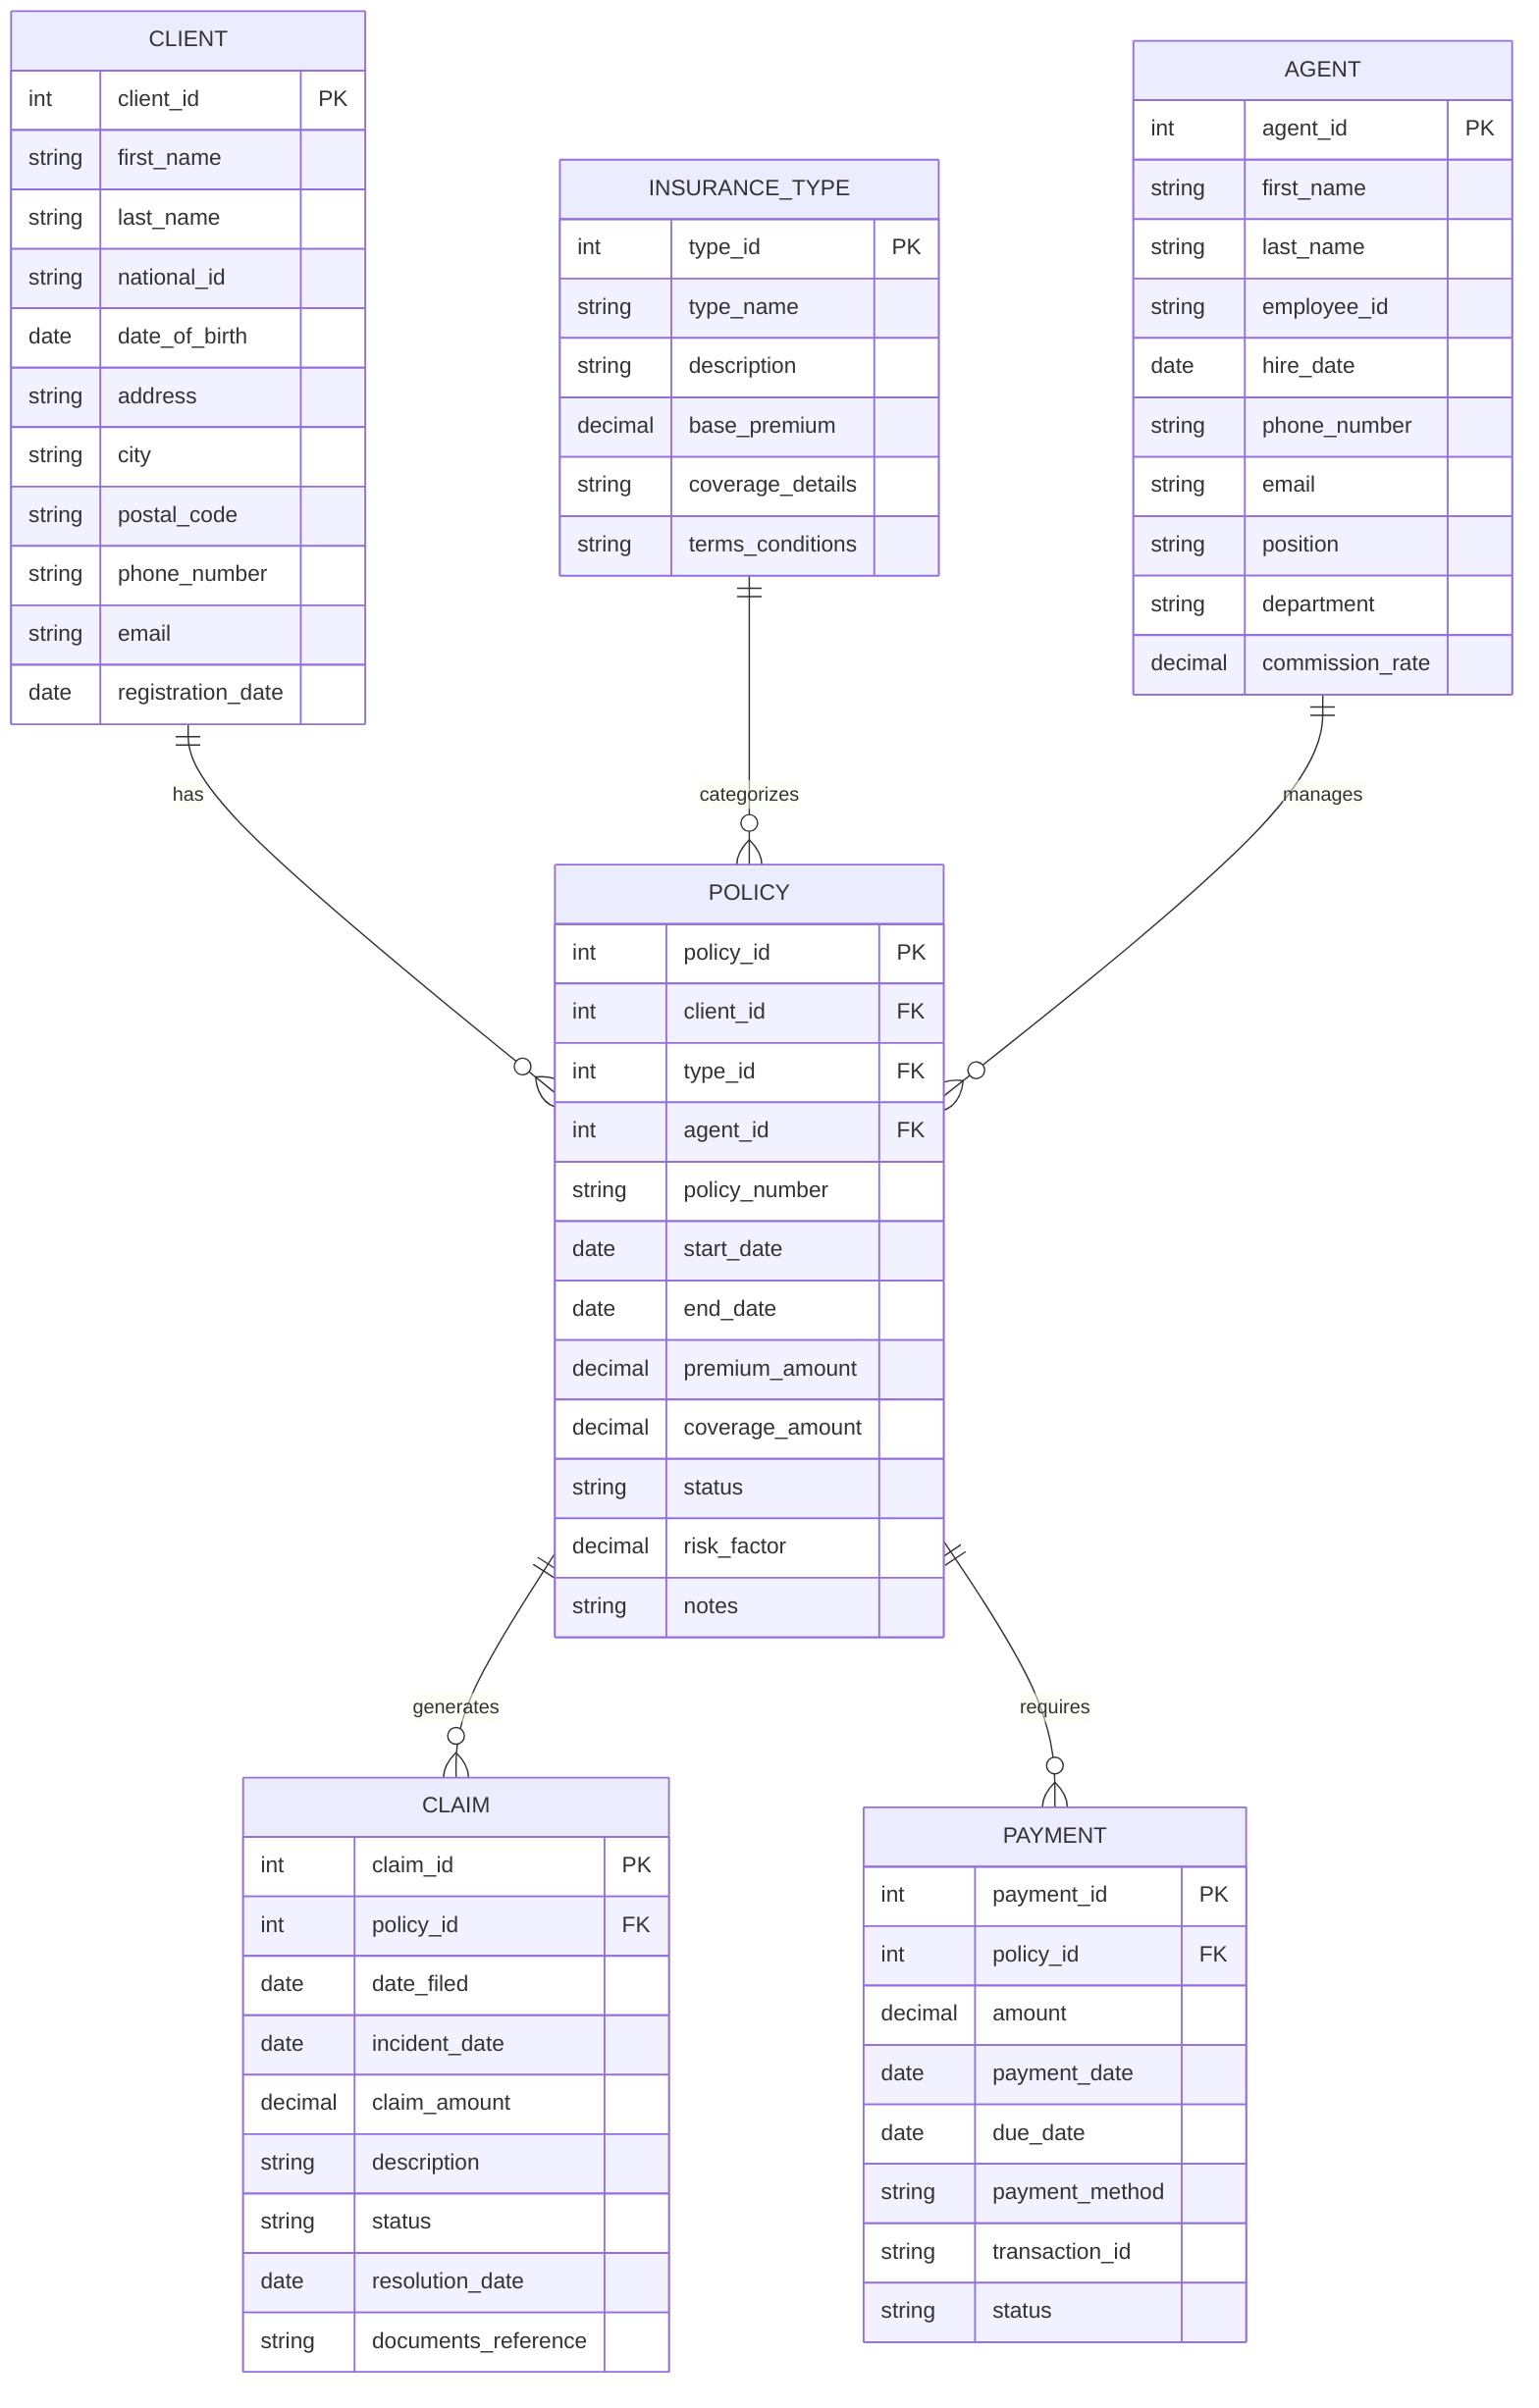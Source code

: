 erDiagram
    CLIENT {
        int client_id PK
        string first_name
        string last_name
        string national_id
        date date_of_birth
        string address
        string city
        string postal_code
        string phone_number
        string email
        date registration_date
    }
    
    INSURANCE_TYPE {
        int type_id PK
        string type_name
        string description
        decimal base_premium
        string coverage_details
        string terms_conditions
    }
    
    POLICY {
        int policy_id PK
        int client_id FK
        int type_id FK
        int agent_id FK
        string policy_number
        date start_date
        date end_date
        decimal premium_amount
        decimal coverage_amount
        string status
        decimal risk_factor
        string notes
    }
    
    CLAIM {
        int claim_id PK
        int policy_id FK
        date date_filed
        date incident_date
        decimal claim_amount
        string description
        string status
        date resolution_date
        string documents_reference
    }
    
    AGENT {
        int agent_id PK
        string first_name
        string last_name
        string employee_id
        date hire_date
        string phone_number
        string email
        string position
        string department
        decimal commission_rate
    }
    
    PAYMENT {
        int payment_id PK
        int policy_id FK
        decimal amount
        date payment_date
        date due_date
        string payment_method
        string transaction_id
        string status
    }
    
    CLIENT ||--o{ POLICY : "has"
    INSURANCE_TYPE ||--o{ POLICY : "categorizes"
    AGENT ||--o{ POLICY : "manages"
    POLICY ||--o{ CLAIM : "generates"
    POLICY ||--o{ PAYMENT : "requires"